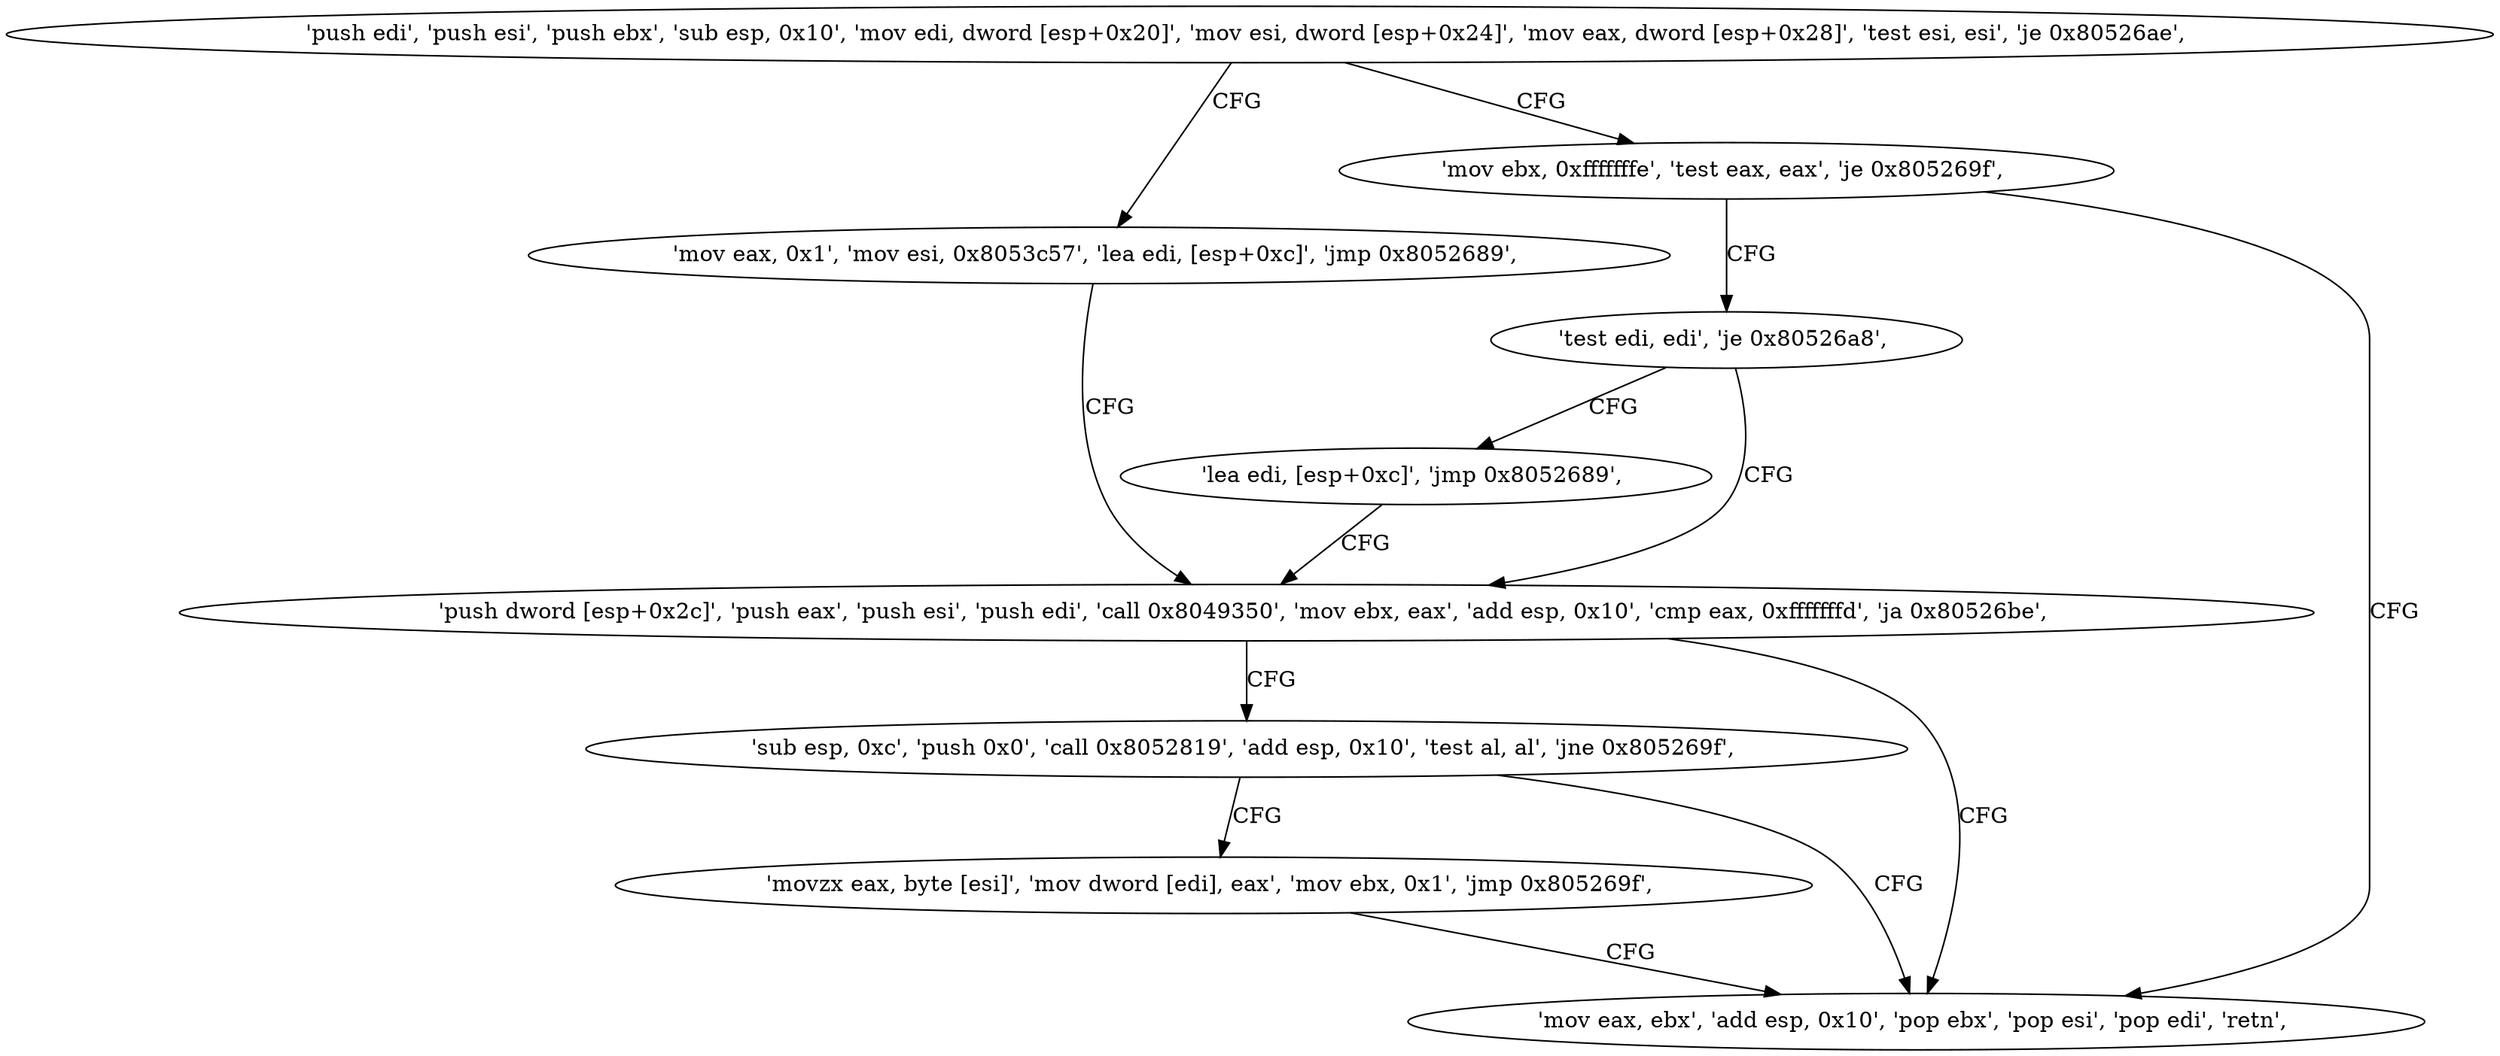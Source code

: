 digraph "func" {
"134555238" [label = "'push edi', 'push esi', 'push ebx', 'sub esp, 0x10', 'mov edi, dword [esp+0x20]', 'mov esi, dword [esp+0x24]', 'mov eax, dword [esp+0x28]', 'test esi, esi', 'je 0x80526ae', " ]
"134555310" [label = "'mov eax, 0x1', 'mov esi, 0x8053c57', 'lea edi, [esp+0xc]', 'jmp 0x8052689', " ]
"134555260" [label = "'mov ebx, 0xfffffffe', 'test eax, eax', 'je 0x805269f', " ]
"134555273" [label = "'push dword [esp+0x2c]', 'push eax', 'push esi', 'push edi', 'call 0x8049350', 'mov ebx, eax', 'add esp, 0x10', 'cmp eax, 0xfffffffd', 'ja 0x80526be', " ]
"134555295" [label = "'mov eax, ebx', 'add esp, 0x10', 'pop ebx', 'pop esi', 'pop edi', 'retn', " ]
"134555269" [label = "'test edi, edi', 'je 0x80526a8', " ]
"134555326" [label = "'sub esp, 0xc', 'push 0x0', 'call 0x8052819', 'add esp, 0x10', 'test al, al', 'jne 0x805269f', " ]
"134555304" [label = "'lea edi, [esp+0xc]', 'jmp 0x8052689', " ]
"134555343" [label = "'movzx eax, byte [esi]', 'mov dword [edi], eax', 'mov ebx, 0x1', 'jmp 0x805269f', " ]
"134555238" -> "134555310" [ label = "CFG" ]
"134555238" -> "134555260" [ label = "CFG" ]
"134555310" -> "134555273" [ label = "CFG" ]
"134555260" -> "134555295" [ label = "CFG" ]
"134555260" -> "134555269" [ label = "CFG" ]
"134555273" -> "134555326" [ label = "CFG" ]
"134555273" -> "134555295" [ label = "CFG" ]
"134555269" -> "134555304" [ label = "CFG" ]
"134555269" -> "134555273" [ label = "CFG" ]
"134555326" -> "134555295" [ label = "CFG" ]
"134555326" -> "134555343" [ label = "CFG" ]
"134555304" -> "134555273" [ label = "CFG" ]
"134555343" -> "134555295" [ label = "CFG" ]
}
